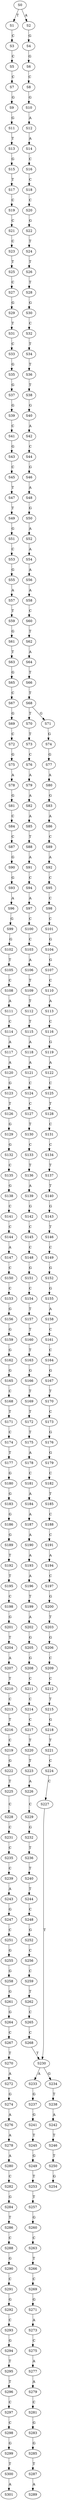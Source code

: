 strict digraph  {
	S0 -> S1 [ label = T ];
	S0 -> S2 [ label = A ];
	S1 -> S3 [ label = C ];
	S2 -> S4 [ label = G ];
	S3 -> S5 [ label = C ];
	S4 -> S6 [ label = G ];
	S5 -> S7 [ label = C ];
	S6 -> S8 [ label = C ];
	S7 -> S9 [ label = G ];
	S8 -> S10 [ label = G ];
	S9 -> S11 [ label = G ];
	S10 -> S12 [ label = A ];
	S11 -> S13 [ label = T ];
	S12 -> S14 [ label = A ];
	S13 -> S15 [ label = G ];
	S14 -> S16 [ label = C ];
	S15 -> S17 [ label = T ];
	S16 -> S18 [ label = C ];
	S17 -> S19 [ label = C ];
	S18 -> S20 [ label = C ];
	S19 -> S21 [ label = C ];
	S20 -> S22 [ label = G ];
	S21 -> S23 [ label = C ];
	S22 -> S24 [ label = T ];
	S23 -> S25 [ label = T ];
	S24 -> S26 [ label = T ];
	S25 -> S27 [ label = C ];
	S26 -> S28 [ label = T ];
	S27 -> S29 [ label = G ];
	S28 -> S30 [ label = G ];
	S29 -> S31 [ label = T ];
	S30 -> S32 [ label = C ];
	S31 -> S33 [ label = C ];
	S32 -> S34 [ label = T ];
	S33 -> S35 [ label = G ];
	S34 -> S36 [ label = T ];
	S35 -> S37 [ label = G ];
	S36 -> S38 [ label = T ];
	S37 -> S39 [ label = G ];
	S38 -> S40 [ label = G ];
	S39 -> S41 [ label = C ];
	S40 -> S42 [ label = A ];
	S41 -> S43 [ label = G ];
	S42 -> S44 [ label = C ];
	S43 -> S45 [ label = C ];
	S44 -> S46 [ label = G ];
	S45 -> S47 [ label = T ];
	S46 -> S48 [ label = A ];
	S47 -> S49 [ label = T ];
	S48 -> S50 [ label = G ];
	S49 -> S51 [ label = G ];
	S50 -> S52 [ label = A ];
	S51 -> S53 [ label = C ];
	S52 -> S54 [ label = A ];
	S53 -> S55 [ label = G ];
	S54 -> S56 [ label = A ];
	S55 -> S57 [ label = A ];
	S56 -> S58 [ label = A ];
	S57 -> S59 [ label = T ];
	S58 -> S60 [ label = C ];
	S59 -> S61 [ label = G ];
	S60 -> S62 [ label = T ];
	S61 -> S63 [ label = T ];
	S62 -> S64 [ label = A ];
	S63 -> S65 [ label = G ];
	S64 -> S66 [ label = T ];
	S65 -> S67 [ label = C ];
	S66 -> S68 [ label = T ];
	S67 -> S69 [ label = G ];
	S68 -> S70 [ label = T ];
	S68 -> S71 [ label = G ];
	S69 -> S72 [ label = C ];
	S70 -> S73 [ label = T ];
	S71 -> S74 [ label = G ];
	S72 -> S75 [ label = G ];
	S73 -> S76 [ label = C ];
	S74 -> S77 [ label = G ];
	S75 -> S78 [ label = A ];
	S76 -> S79 [ label = A ];
	S77 -> S80 [ label = A ];
	S78 -> S81 [ label = G ];
	S79 -> S82 [ label = A ];
	S80 -> S83 [ label = G ];
	S81 -> S84 [ label = C ];
	S82 -> S85 [ label = A ];
	S83 -> S86 [ label = A ];
	S84 -> S87 [ label = C ];
	S85 -> S88 [ label = T ];
	S86 -> S89 [ label = C ];
	S87 -> S90 [ label = G ];
	S88 -> S91 [ label = A ];
	S89 -> S92 [ label = A ];
	S90 -> S93 [ label = G ];
	S91 -> S94 [ label = C ];
	S92 -> S95 [ label = C ];
	S93 -> S96 [ label = A ];
	S94 -> S97 [ label = A ];
	S95 -> S98 [ label = C ];
	S96 -> S99 [ label = G ];
	S97 -> S100 [ label = C ];
	S98 -> S101 [ label = C ];
	S99 -> S102 [ label = G ];
	S100 -> S103 [ label = C ];
	S101 -> S104 [ label = G ];
	S102 -> S105 [ label = T ];
	S103 -> S106 [ label = A ];
	S104 -> S107 [ label = G ];
	S105 -> S108 [ label = C ];
	S106 -> S109 [ label = T ];
	S107 -> S110 [ label = C ];
	S108 -> S111 [ label = A ];
	S109 -> S112 [ label = T ];
	S110 -> S113 [ label = A ];
	S111 -> S114 [ label = C ];
	S112 -> S115 [ label = T ];
	S113 -> S116 [ label = C ];
	S114 -> S117 [ label = A ];
	S115 -> S118 [ label = A ];
	S116 -> S119 [ label = G ];
	S117 -> S120 [ label = A ];
	S118 -> S121 [ label = A ];
	S119 -> S122 [ label = A ];
	S120 -> S123 [ label = G ];
	S121 -> S124 [ label = C ];
	S122 -> S125 [ label = C ];
	S123 -> S126 [ label = T ];
	S124 -> S127 [ label = C ];
	S125 -> S128 [ label = T ];
	S126 -> S129 [ label = G ];
	S127 -> S130 [ label = T ];
	S128 -> S131 [ label = C ];
	S129 -> S132 [ label = G ];
	S130 -> S133 [ label = C ];
	S131 -> S134 [ label = C ];
	S132 -> S135 [ label = C ];
	S133 -> S136 [ label = T ];
	S134 -> S137 [ label = T ];
	S135 -> S138 [ label = G ];
	S136 -> S139 [ label = A ];
	S137 -> S140 [ label = T ];
	S138 -> S141 [ label = C ];
	S139 -> S142 [ label = G ];
	S140 -> S143 [ label = G ];
	S141 -> S144 [ label = C ];
	S142 -> S145 [ label = C ];
	S143 -> S146 [ label = T ];
	S144 -> S147 [ label = A ];
	S145 -> S148 [ label = C ];
	S146 -> S149 [ label = C ];
	S147 -> S150 [ label = C ];
	S148 -> S151 [ label = G ];
	S149 -> S152 [ label = G ];
	S150 -> S153 [ label = C ];
	S151 -> S154 [ label = C ];
	S152 -> S155 [ label = G ];
	S153 -> S156 [ label = G ];
	S154 -> S157 [ label = T ];
	S155 -> S158 [ label = A ];
	S156 -> S159 [ label = G ];
	S157 -> S160 [ label = T ];
	S158 -> S161 [ label = C ];
	S159 -> S162 [ label = G ];
	S160 -> S163 [ label = T ];
	S161 -> S164 [ label = C ];
	S162 -> S165 [ label = G ];
	S163 -> S166 [ label = G ];
	S164 -> S167 [ label = G ];
	S165 -> S168 [ label = C ];
	S166 -> S169 [ label = T ];
	S167 -> S170 [ label = T ];
	S168 -> S171 [ label = T ];
	S169 -> S172 [ label = T ];
	S170 -> S173 [ label = C ];
	S171 -> S174 [ label = C ];
	S172 -> S175 [ label = T ];
	S173 -> S176 [ label = G ];
	S174 -> S177 [ label = T ];
	S175 -> S178 [ label = A ];
	S176 -> S179 [ label = G ];
	S177 -> S180 [ label = G ];
	S178 -> S181 [ label = C ];
	S179 -> S182 [ label = C ];
	S180 -> S183 [ label = G ];
	S181 -> S184 [ label = A ];
	S182 -> S185 [ label = T ];
	S183 -> S186 [ label = G ];
	S184 -> S187 [ label = A ];
	S185 -> S188 [ label = C ];
	S186 -> S189 [ label = G ];
	S187 -> S190 [ label = A ];
	S188 -> S191 [ label = C ];
	S189 -> S192 [ label = T ];
	S190 -> S193 [ label = A ];
	S191 -> S194 [ label = A ];
	S192 -> S195 [ label = T ];
	S193 -> S196 [ label = A ];
	S194 -> S197 [ label = C ];
	S195 -> S198 [ label = C ];
	S196 -> S199 [ label = T ];
	S197 -> S200 [ label = G ];
	S198 -> S201 [ label = G ];
	S199 -> S202 [ label = A ];
	S200 -> S203 [ label = T ];
	S201 -> S204 [ label = T ];
	S202 -> S205 [ label = G ];
	S203 -> S206 [ label = G ];
	S204 -> S207 [ label = A ];
	S205 -> S208 [ label = G ];
	S206 -> S209 [ label = C ];
	S207 -> S210 [ label = T ];
	S208 -> S211 [ label = C ];
	S209 -> S212 [ label = C ];
	S210 -> S213 [ label = C ];
	S211 -> S214 [ label = C ];
	S212 -> S215 [ label = T ];
	S213 -> S216 [ label = T ];
	S214 -> S217 [ label = C ];
	S215 -> S218 [ label = G ];
	S216 -> S219 [ label = C ];
	S217 -> S220 [ label = T ];
	S218 -> S221 [ label = T ];
	S219 -> S222 [ label = G ];
	S220 -> S223 [ label = T ];
	S221 -> S224 [ label = C ];
	S222 -> S225 [ label = T ];
	S223 -> S226 [ label = A ];
	S224 -> S227 [ label = C ];
	S225 -> S228 [ label = C ];
	S226 -> S229 [ label = C ];
	S227 -> S230 [ label = T ];
	S228 -> S231 [ label = C ];
	S229 -> S232 [ label = G ];
	S230 -> S233 [ label = A ];
	S230 -> S234 [ label = G ];
	S231 -> S235 [ label = C ];
	S232 -> S236 [ label = T ];
	S233 -> S237 [ label = G ];
	S234 -> S238 [ label = T ];
	S235 -> S239 [ label = C ];
	S236 -> S240 [ label = T ];
	S237 -> S241 [ label = G ];
	S238 -> S242 [ label = A ];
	S239 -> S243 [ label = A ];
	S240 -> S244 [ label = T ];
	S241 -> S245 [ label = T ];
	S242 -> S246 [ label = T ];
	S243 -> S247 [ label = G ];
	S244 -> S248 [ label = C ];
	S245 -> S249 [ label = G ];
	S246 -> S250 [ label = T ];
	S247 -> S251 [ label = C ];
	S248 -> S252 [ label = G ];
	S249 -> S253 [ label = T ];
	S250 -> S254 [ label = G ];
	S251 -> S255 [ label = G ];
	S252 -> S256 [ label = C ];
	S253 -> S257 [ label = T ];
	S255 -> S258 [ label = G ];
	S256 -> S259 [ label = C ];
	S257 -> S260 [ label = G ];
	S258 -> S261 [ label = G ];
	S259 -> S262 [ label = T ];
	S260 -> S263 [ label = C ];
	S261 -> S264 [ label = G ];
	S262 -> S265 [ label = C ];
	S263 -> S266 [ label = T ];
	S264 -> S267 [ label = C ];
	S265 -> S268 [ label = C ];
	S266 -> S269 [ label = C ];
	S267 -> S270 [ label = T ];
	S268 -> S230 [ label = T ];
	S269 -> S271 [ label = G ];
	S270 -> S272 [ label = A ];
	S271 -> S273 [ label = A ];
	S272 -> S274 [ label = G ];
	S273 -> S275 [ label = C ];
	S274 -> S276 [ label = A ];
	S275 -> S277 [ label = A ];
	S276 -> S278 [ label = A ];
	S277 -> S279 [ label = A ];
	S278 -> S280 [ label = A ];
	S279 -> S281 [ label = C ];
	S280 -> S282 [ label = C ];
	S281 -> S283 [ label = G ];
	S282 -> S284 [ label = G ];
	S283 -> S285 [ label = G ];
	S284 -> S286 [ label = T ];
	S285 -> S287 [ label = T ];
	S286 -> S288 [ label = C ];
	S287 -> S289 [ label = A ];
	S288 -> S290 [ label = G ];
	S290 -> S291 [ label = C ];
	S291 -> S292 [ label = G ];
	S292 -> S293 [ label = C ];
	S293 -> S294 [ label = G ];
	S294 -> S295 [ label = T ];
	S295 -> S296 [ label = T ];
	S296 -> S297 [ label = C ];
	S297 -> S298 [ label = C ];
	S298 -> S299 [ label = G ];
	S299 -> S300 [ label = T ];
	S300 -> S301 [ label = A ];
}
